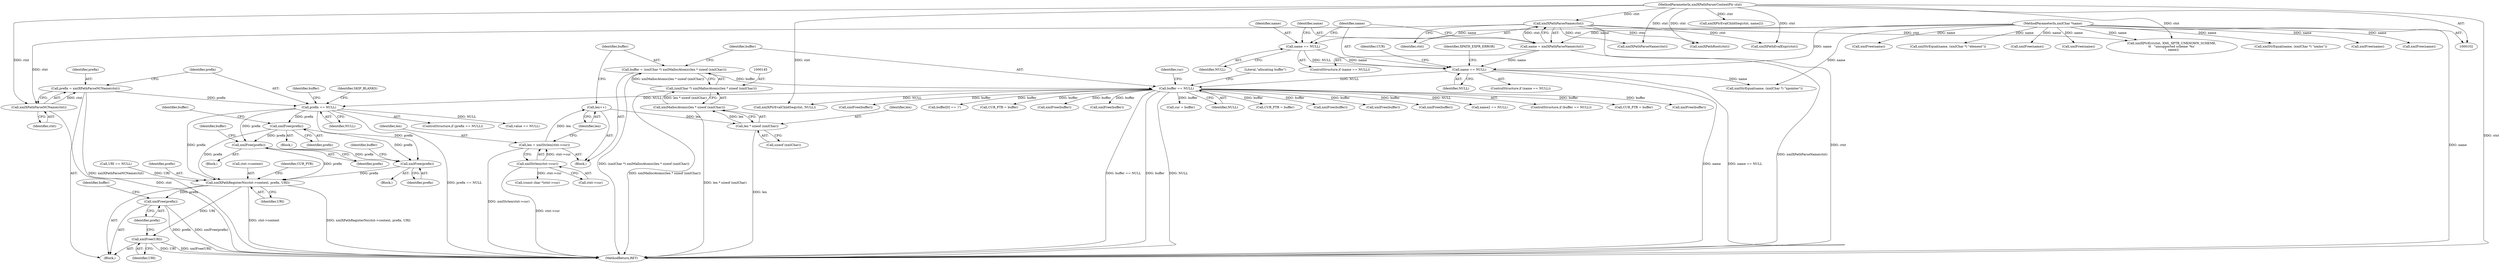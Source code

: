 digraph "0_Chrome_4c46d7a5b0af9b7d320e709291b270ab7cf07e83@pointer" {
"1000395" [label="(Call,xmlFree(prefix))"];
"1000356" [label="(Call,prefix == NULL)"];
"1000351" [label="(Call,prefix = xmlXPathParseNCName(ctxt))"];
"1000353" [label="(Call,xmlXPathParseNCName(ctxt))"];
"1000116" [label="(Call,xmlXPathParseName(ctxt))"];
"1000103" [label="(MethodParameterIn,xmlXPathParserContextPtr ctxt)"];
"1000152" [label="(Call,buffer == NULL)"];
"1000142" [label="(Call,buffer = (xmlChar *) xmlMallocAtomic(len * sizeof (xmlChar)))"];
"1000144" [label="(Call,(xmlChar *) xmlMallocAtomic(len * sizeof (xmlChar)))"];
"1000146" [label="(Call,xmlMallocAtomic(len * sizeof (xmlChar)))"];
"1000147" [label="(Call,len * sizeof (xmlChar))"];
"1000140" [label="(Call,len++)"];
"1000134" [label="(Call,len = xmlStrlen(ctxt->cur))"];
"1000136" [label="(Call,xmlStrlen(ctxt->cur))"];
"1000119" [label="(Call,name == NULL)"];
"1000114" [label="(Call,name = xmlXPathParseName(ctxt))"];
"1000104" [label="(MethodParameterIn,xmlChar *name)"];
"1000111" [label="(Call,name == NULL)"];
"1000372" [label="(Call,xmlFree(prefix))"];
"1000414" [label="(Call,xmlFree(prefix))"];
"1000422" [label="(Call,xmlXPathRegisterNs(ctxt->context, prefix, URI))"];
"1000431" [label="(Call,xmlFree(URI))"];
"1000433" [label="(Call,xmlFree(prefix))"];
"1000432" [label="(Identifier,URI)"];
"1000120" [label="(Identifier,name)"];
"1000422" [label="(Call,xmlXPathRegisterNs(ctxt->context, prefix, URI))"];
"1000351" [label="(Call,prefix = xmlXPathParseNCName(ctxt))"];
"1000433" [label="(Call,xmlFree(prefix))"];
"1000141" [label="(Identifier,len)"];
"1000160" [label="(Identifier,cur)"];
"1000327" [label="(Call,xmlXPtrEvalChildSeq(ctxt, name2))"];
"1000353" [label="(Call,xmlXPathParseNCName(ctxt))"];
"1000152" [label="(Call,buffer == NULL)"];
"1000355" [label="(ControlStructure,if (prefix == NULL))"];
"1000415" [label="(Identifier,prefix)"];
"1000157" [label="(Literal,\"allocating buffer\")"];
"1000356" [label="(Call,prefix == NULL)"];
"1000431" [label="(Call,xmlFree(URI))"];
"1000159" [label="(Call,cur = buffer)"];
"1000335" [label="(Call,xmlStrEqual(name, (xmlChar *) \"xmlns\"))"];
"1000352" [label="(Identifier,prefix)"];
"1000354" [label="(Identifier,ctxt)"];
"1000434" [label="(Identifier,prefix)"];
"1000154" [label="(Identifier,NULL)"];
"1000140" [label="(Call,len++)"];
"1000348" [label="(Call,CUR_PTR = buffer)"];
"1000103" [label="(MethodParameterIn,xmlXPathParserContextPtr ctxt)"];
"1000427" [label="(Identifier,URI)"];
"1000117" [label="(Identifier,ctxt)"];
"1000413" [label="(Block,)"];
"1000361" [label="(Identifier,buffer)"];
"1000137" [label="(Call,ctxt->cur)"];
"1000372" [label="(Call,xmlFree(prefix))"];
"1000362" [label="(Call,xmlFree(name))"];
"1000147" [label="(Call,len * sizeof (xmlChar))"];
"1000146" [label="(Call,xmlMallocAtomic(len * sizeof (xmlChar)))"];
"1000375" [label="(Identifier,buffer)"];
"1000323" [label="(Call,xmlFree(buffer))"];
"1000414" [label="(Call,xmlFree(prefix))"];
"1000306" [label="(Call,xmlXPtrEvalChildSeq(ctxt, NULL))"];
"1000304" [label="(Call,xmlXPathRoot(ctxt))"];
"1000143" [label="(Identifier,buffer)"];
"1000360" [label="(Call,xmlFree(buffer))"];
"1000115" [label="(Identifier,name)"];
"1000371" [label="(Block,)"];
"1000416" [label="(Call,xmlFree(buffer))"];
"1000437" [label="(Call,xmlXPtrErr(ctxt, XML_XPTR_UNKNOWN_SCHEME,\n\t\t   \"unsupported scheme '%s'\n\", name))"];
"1000376" [label="(Call,xmlFree(name))"];
"1000113" [label="(Identifier,NULL)"];
"1000357" [label="(Identifier,prefix)"];
"1000134" [label="(Call,len = xmlStrlen(ctxt->cur))"];
"1000385" [label="(Call,(const char *)ctxt->cur)"];
"1000236" [label="(Call,xmlStrEqual(name, (xmlChar *) \"xpointer\"))"];
"1000423" [label="(Call,ctxt->context)"];
"1000144" [label="(Call,(xmlChar *) xmlMallocAtomic(len * sizeof (xmlChar)))"];
"1000399" [label="(Call,xmlFree(name))"];
"1000316" [label="(Call,name2 == NULL)"];
"1000283" [label="(Call,xmlStrEqual(name, (xmlChar *) \"element\"))"];
"1000151" [label="(ControlStructure,if (buffer == NULL))"];
"1000126" [label="(Identifier,CUR)"];
"1000153" [label="(Identifier,buffer)"];
"1000394" [label="(Block,)"];
"1000443" [label="(Identifier,buffer)"];
"1000294" [label="(Call,CUR_PTR = buffer)"];
"1000446" [label="(MethodReturn,RET)"];
"1000340" [label="(Block,)"];
"1000373" [label="(Identifier,prefix)"];
"1000231" [label="(Call,xmlFree(buffer))"];
"1000112" [label="(Identifier,name)"];
"1000105" [label="(Block,)"];
"1000417" [label="(Identifier,buffer)"];
"1000391" [label="(Call,value == NULL)"];
"1000429" [label="(Identifier,CUR_PTR)"];
"1000444" [label="(Call,xmlFree(name))"];
"1000104" [label="(MethodParameterIn,xmlChar *name)"];
"1000397" [label="(Call,xmlFree(buffer))"];
"1000148" [label="(Identifier,len)"];
"1000123" [label="(Identifier,XPATH_EXPR_ERROR)"];
"1000398" [label="(Identifier,buffer)"];
"1000298" [label="(Call,buffer[0] == '/')"];
"1000111" [label="(Call,name == NULL)"];
"1000246" [label="(Call,CUR_PTR = buffer)"];
"1000142" [label="(Call,buffer = (xmlChar *) xmlMallocAtomic(len * sizeof (xmlChar)))"];
"1000135" [label="(Identifier,len)"];
"1000149" [label="(Call,sizeof (xmlChar))"];
"1000121" [label="(Identifier,NULL)"];
"1000442" [label="(Call,xmlFree(buffer))"];
"1000276" [label="(Call,xmlXPathEvalExpr(ctxt))"];
"1000118" [label="(ControlStructure,if (name == NULL))"];
"1000396" [label="(Identifier,prefix)"];
"1000119" [label="(Call,name == NULL)"];
"1000374" [label="(Call,xmlFree(buffer))"];
"1000410" [label="(Call,URI == NULL)"];
"1000114" [label="(Call,name = xmlXPathParseName(ctxt))"];
"1000395" [label="(Call,xmlFree(prefix))"];
"1000358" [label="(Identifier,NULL)"];
"1000313" [label="(Call,xmlXPathParseName(ctxt))"];
"1000418" [label="(Call,xmlFree(name))"];
"1000136" [label="(Call,xmlStrlen(ctxt->cur))"];
"1000116" [label="(Call,xmlXPathParseName(ctxt))"];
"1000426" [label="(Identifier,prefix)"];
"1000366" [label="(Identifier,SKIP_BLANKS)"];
"1000110" [label="(ControlStructure,if (name == NULL))"];
"1000395" -> "1000394"  [label="AST: "];
"1000395" -> "1000396"  [label="CFG: "];
"1000396" -> "1000395"  [label="AST: "];
"1000398" -> "1000395"  [label="CFG: "];
"1000356" -> "1000395"  [label="DDG: prefix"];
"1000372" -> "1000395"  [label="DDG: prefix"];
"1000395" -> "1000414"  [label="DDG: prefix"];
"1000395" -> "1000422"  [label="DDG: prefix"];
"1000356" -> "1000355"  [label="AST: "];
"1000356" -> "1000358"  [label="CFG: "];
"1000357" -> "1000356"  [label="AST: "];
"1000358" -> "1000356"  [label="AST: "];
"1000361" -> "1000356"  [label="CFG: "];
"1000366" -> "1000356"  [label="CFG: "];
"1000356" -> "1000446"  [label="DDG: prefix == NULL"];
"1000351" -> "1000356"  [label="DDG: prefix"];
"1000152" -> "1000356"  [label="DDG: NULL"];
"1000356" -> "1000372"  [label="DDG: prefix"];
"1000356" -> "1000391"  [label="DDG: NULL"];
"1000356" -> "1000414"  [label="DDG: prefix"];
"1000356" -> "1000422"  [label="DDG: prefix"];
"1000351" -> "1000340"  [label="AST: "];
"1000351" -> "1000353"  [label="CFG: "];
"1000352" -> "1000351"  [label="AST: "];
"1000353" -> "1000351"  [label="AST: "];
"1000357" -> "1000351"  [label="CFG: "];
"1000351" -> "1000446"  [label="DDG: xmlXPathParseNCName(ctxt)"];
"1000353" -> "1000351"  [label="DDG: ctxt"];
"1000353" -> "1000354"  [label="CFG: "];
"1000354" -> "1000353"  [label="AST: "];
"1000353" -> "1000446"  [label="DDG: ctxt"];
"1000116" -> "1000353"  [label="DDG: ctxt"];
"1000103" -> "1000353"  [label="DDG: ctxt"];
"1000116" -> "1000114"  [label="AST: "];
"1000116" -> "1000117"  [label="CFG: "];
"1000117" -> "1000116"  [label="AST: "];
"1000114" -> "1000116"  [label="CFG: "];
"1000116" -> "1000446"  [label="DDG: ctxt"];
"1000116" -> "1000114"  [label="DDG: ctxt"];
"1000103" -> "1000116"  [label="DDG: ctxt"];
"1000116" -> "1000276"  [label="DDG: ctxt"];
"1000116" -> "1000304"  [label="DDG: ctxt"];
"1000116" -> "1000313"  [label="DDG: ctxt"];
"1000116" -> "1000437"  [label="DDG: ctxt"];
"1000103" -> "1000102"  [label="AST: "];
"1000103" -> "1000446"  [label="DDG: ctxt"];
"1000103" -> "1000276"  [label="DDG: ctxt"];
"1000103" -> "1000304"  [label="DDG: ctxt"];
"1000103" -> "1000306"  [label="DDG: ctxt"];
"1000103" -> "1000313"  [label="DDG: ctxt"];
"1000103" -> "1000327"  [label="DDG: ctxt"];
"1000103" -> "1000437"  [label="DDG: ctxt"];
"1000152" -> "1000151"  [label="AST: "];
"1000152" -> "1000154"  [label="CFG: "];
"1000153" -> "1000152"  [label="AST: "];
"1000154" -> "1000152"  [label="AST: "];
"1000157" -> "1000152"  [label="CFG: "];
"1000160" -> "1000152"  [label="CFG: "];
"1000152" -> "1000446"  [label="DDG: buffer == NULL"];
"1000152" -> "1000446"  [label="DDG: buffer"];
"1000152" -> "1000446"  [label="DDG: NULL"];
"1000142" -> "1000152"  [label="DDG: buffer"];
"1000119" -> "1000152"  [label="DDG: NULL"];
"1000152" -> "1000159"  [label="DDG: buffer"];
"1000152" -> "1000231"  [label="DDG: buffer"];
"1000152" -> "1000246"  [label="DDG: buffer"];
"1000152" -> "1000294"  [label="DDG: buffer"];
"1000152" -> "1000298"  [label="DDG: buffer"];
"1000152" -> "1000306"  [label="DDG: NULL"];
"1000152" -> "1000316"  [label="DDG: NULL"];
"1000152" -> "1000323"  [label="DDG: buffer"];
"1000152" -> "1000348"  [label="DDG: buffer"];
"1000152" -> "1000360"  [label="DDG: buffer"];
"1000152" -> "1000374"  [label="DDG: buffer"];
"1000152" -> "1000397"  [label="DDG: buffer"];
"1000152" -> "1000416"  [label="DDG: buffer"];
"1000152" -> "1000442"  [label="DDG: buffer"];
"1000142" -> "1000105"  [label="AST: "];
"1000142" -> "1000144"  [label="CFG: "];
"1000143" -> "1000142"  [label="AST: "];
"1000144" -> "1000142"  [label="AST: "];
"1000153" -> "1000142"  [label="CFG: "];
"1000142" -> "1000446"  [label="DDG: (xmlChar *) xmlMallocAtomic(len * sizeof (xmlChar))"];
"1000144" -> "1000142"  [label="DDG: xmlMallocAtomic(len * sizeof (xmlChar))"];
"1000144" -> "1000146"  [label="CFG: "];
"1000145" -> "1000144"  [label="AST: "];
"1000146" -> "1000144"  [label="AST: "];
"1000144" -> "1000446"  [label="DDG: xmlMallocAtomic(len * sizeof (xmlChar))"];
"1000146" -> "1000144"  [label="DDG: len * sizeof (xmlChar)"];
"1000146" -> "1000147"  [label="CFG: "];
"1000147" -> "1000146"  [label="AST: "];
"1000146" -> "1000446"  [label="DDG: len * sizeof (xmlChar)"];
"1000147" -> "1000146"  [label="DDG: len"];
"1000147" -> "1000149"  [label="CFG: "];
"1000148" -> "1000147"  [label="AST: "];
"1000149" -> "1000147"  [label="AST: "];
"1000147" -> "1000446"  [label="DDG: len"];
"1000140" -> "1000147"  [label="DDG: len"];
"1000140" -> "1000105"  [label="AST: "];
"1000140" -> "1000141"  [label="CFG: "];
"1000141" -> "1000140"  [label="AST: "];
"1000143" -> "1000140"  [label="CFG: "];
"1000134" -> "1000140"  [label="DDG: len"];
"1000134" -> "1000105"  [label="AST: "];
"1000134" -> "1000136"  [label="CFG: "];
"1000135" -> "1000134"  [label="AST: "];
"1000136" -> "1000134"  [label="AST: "];
"1000141" -> "1000134"  [label="CFG: "];
"1000134" -> "1000446"  [label="DDG: xmlStrlen(ctxt->cur)"];
"1000136" -> "1000134"  [label="DDG: ctxt->cur"];
"1000136" -> "1000137"  [label="CFG: "];
"1000137" -> "1000136"  [label="AST: "];
"1000136" -> "1000446"  [label="DDG: ctxt->cur"];
"1000136" -> "1000385"  [label="DDG: ctxt->cur"];
"1000119" -> "1000118"  [label="AST: "];
"1000119" -> "1000121"  [label="CFG: "];
"1000120" -> "1000119"  [label="AST: "];
"1000121" -> "1000119"  [label="AST: "];
"1000123" -> "1000119"  [label="CFG: "];
"1000126" -> "1000119"  [label="CFG: "];
"1000119" -> "1000446"  [label="DDG: name"];
"1000119" -> "1000446"  [label="DDG: name == NULL"];
"1000114" -> "1000119"  [label="DDG: name"];
"1000111" -> "1000119"  [label="DDG: name"];
"1000111" -> "1000119"  [label="DDG: NULL"];
"1000104" -> "1000119"  [label="DDG: name"];
"1000119" -> "1000236"  [label="DDG: name"];
"1000114" -> "1000110"  [label="AST: "];
"1000115" -> "1000114"  [label="AST: "];
"1000120" -> "1000114"  [label="CFG: "];
"1000114" -> "1000446"  [label="DDG: xmlXPathParseName(ctxt)"];
"1000104" -> "1000114"  [label="DDG: name"];
"1000104" -> "1000102"  [label="AST: "];
"1000104" -> "1000446"  [label="DDG: name"];
"1000104" -> "1000111"  [label="DDG: name"];
"1000104" -> "1000236"  [label="DDG: name"];
"1000104" -> "1000283"  [label="DDG: name"];
"1000104" -> "1000335"  [label="DDG: name"];
"1000104" -> "1000362"  [label="DDG: name"];
"1000104" -> "1000376"  [label="DDG: name"];
"1000104" -> "1000399"  [label="DDG: name"];
"1000104" -> "1000418"  [label="DDG: name"];
"1000104" -> "1000437"  [label="DDG: name"];
"1000104" -> "1000444"  [label="DDG: name"];
"1000111" -> "1000110"  [label="AST: "];
"1000111" -> "1000113"  [label="CFG: "];
"1000112" -> "1000111"  [label="AST: "];
"1000113" -> "1000111"  [label="AST: "];
"1000115" -> "1000111"  [label="CFG: "];
"1000120" -> "1000111"  [label="CFG: "];
"1000372" -> "1000371"  [label="AST: "];
"1000372" -> "1000373"  [label="CFG: "];
"1000373" -> "1000372"  [label="AST: "];
"1000375" -> "1000372"  [label="CFG: "];
"1000372" -> "1000414"  [label="DDG: prefix"];
"1000372" -> "1000422"  [label="DDG: prefix"];
"1000414" -> "1000413"  [label="AST: "];
"1000414" -> "1000415"  [label="CFG: "];
"1000415" -> "1000414"  [label="AST: "];
"1000417" -> "1000414"  [label="CFG: "];
"1000414" -> "1000422"  [label="DDG: prefix"];
"1000422" -> "1000340"  [label="AST: "];
"1000422" -> "1000427"  [label="CFG: "];
"1000423" -> "1000422"  [label="AST: "];
"1000426" -> "1000422"  [label="AST: "];
"1000427" -> "1000422"  [label="AST: "];
"1000429" -> "1000422"  [label="CFG: "];
"1000422" -> "1000446"  [label="DDG: ctxt->context"];
"1000422" -> "1000446"  [label="DDG: xmlXPathRegisterNs(ctxt->context, prefix, URI)"];
"1000410" -> "1000422"  [label="DDG: URI"];
"1000422" -> "1000431"  [label="DDG: URI"];
"1000422" -> "1000433"  [label="DDG: prefix"];
"1000431" -> "1000340"  [label="AST: "];
"1000431" -> "1000432"  [label="CFG: "];
"1000432" -> "1000431"  [label="AST: "];
"1000434" -> "1000431"  [label="CFG: "];
"1000431" -> "1000446"  [label="DDG: URI"];
"1000431" -> "1000446"  [label="DDG: xmlFree(URI)"];
"1000433" -> "1000340"  [label="AST: "];
"1000433" -> "1000434"  [label="CFG: "];
"1000434" -> "1000433"  [label="AST: "];
"1000443" -> "1000433"  [label="CFG: "];
"1000433" -> "1000446"  [label="DDG: prefix"];
"1000433" -> "1000446"  [label="DDG: xmlFree(prefix)"];
}
